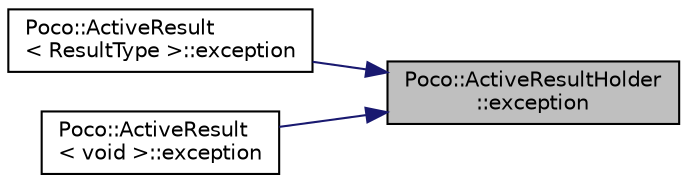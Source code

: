 digraph "Poco::ActiveResultHolder::exception"
{
 // LATEX_PDF_SIZE
  edge [fontname="Helvetica",fontsize="10",labelfontname="Helvetica",labelfontsize="10"];
  node [fontname="Helvetica",fontsize="10",shape=record];
  rankdir="RL";
  Node1 [label="Poco::ActiveResultHolder\l::exception",height=0.2,width=0.4,color="black", fillcolor="grey75", style="filled", fontcolor="black",tooltip=" "];
  Node1 -> Node2 [dir="back",color="midnightblue",fontsize="10",style="solid",fontname="Helvetica"];
  Node2 [label="Poco::ActiveResult\l\< ResultType \>::exception",height=0.2,width=0.4,color="black", fillcolor="white", style="filled",URL="$classPoco_1_1ActiveResult.html#ae737c1f512de266f60b06ecd59d78e30",tooltip=" "];
  Node1 -> Node3 [dir="back",color="midnightblue",fontsize="10",style="solid",fontname="Helvetica"];
  Node3 [label="Poco::ActiveResult\l\< void \>::exception",height=0.2,width=0.4,color="black", fillcolor="white", style="filled",URL="$classPoco_1_1ActiveResult_3_01void_01_4.html#aa8cdf96a9b8eebbc2d4ef0623a5c4b55",tooltip=" "];
}

